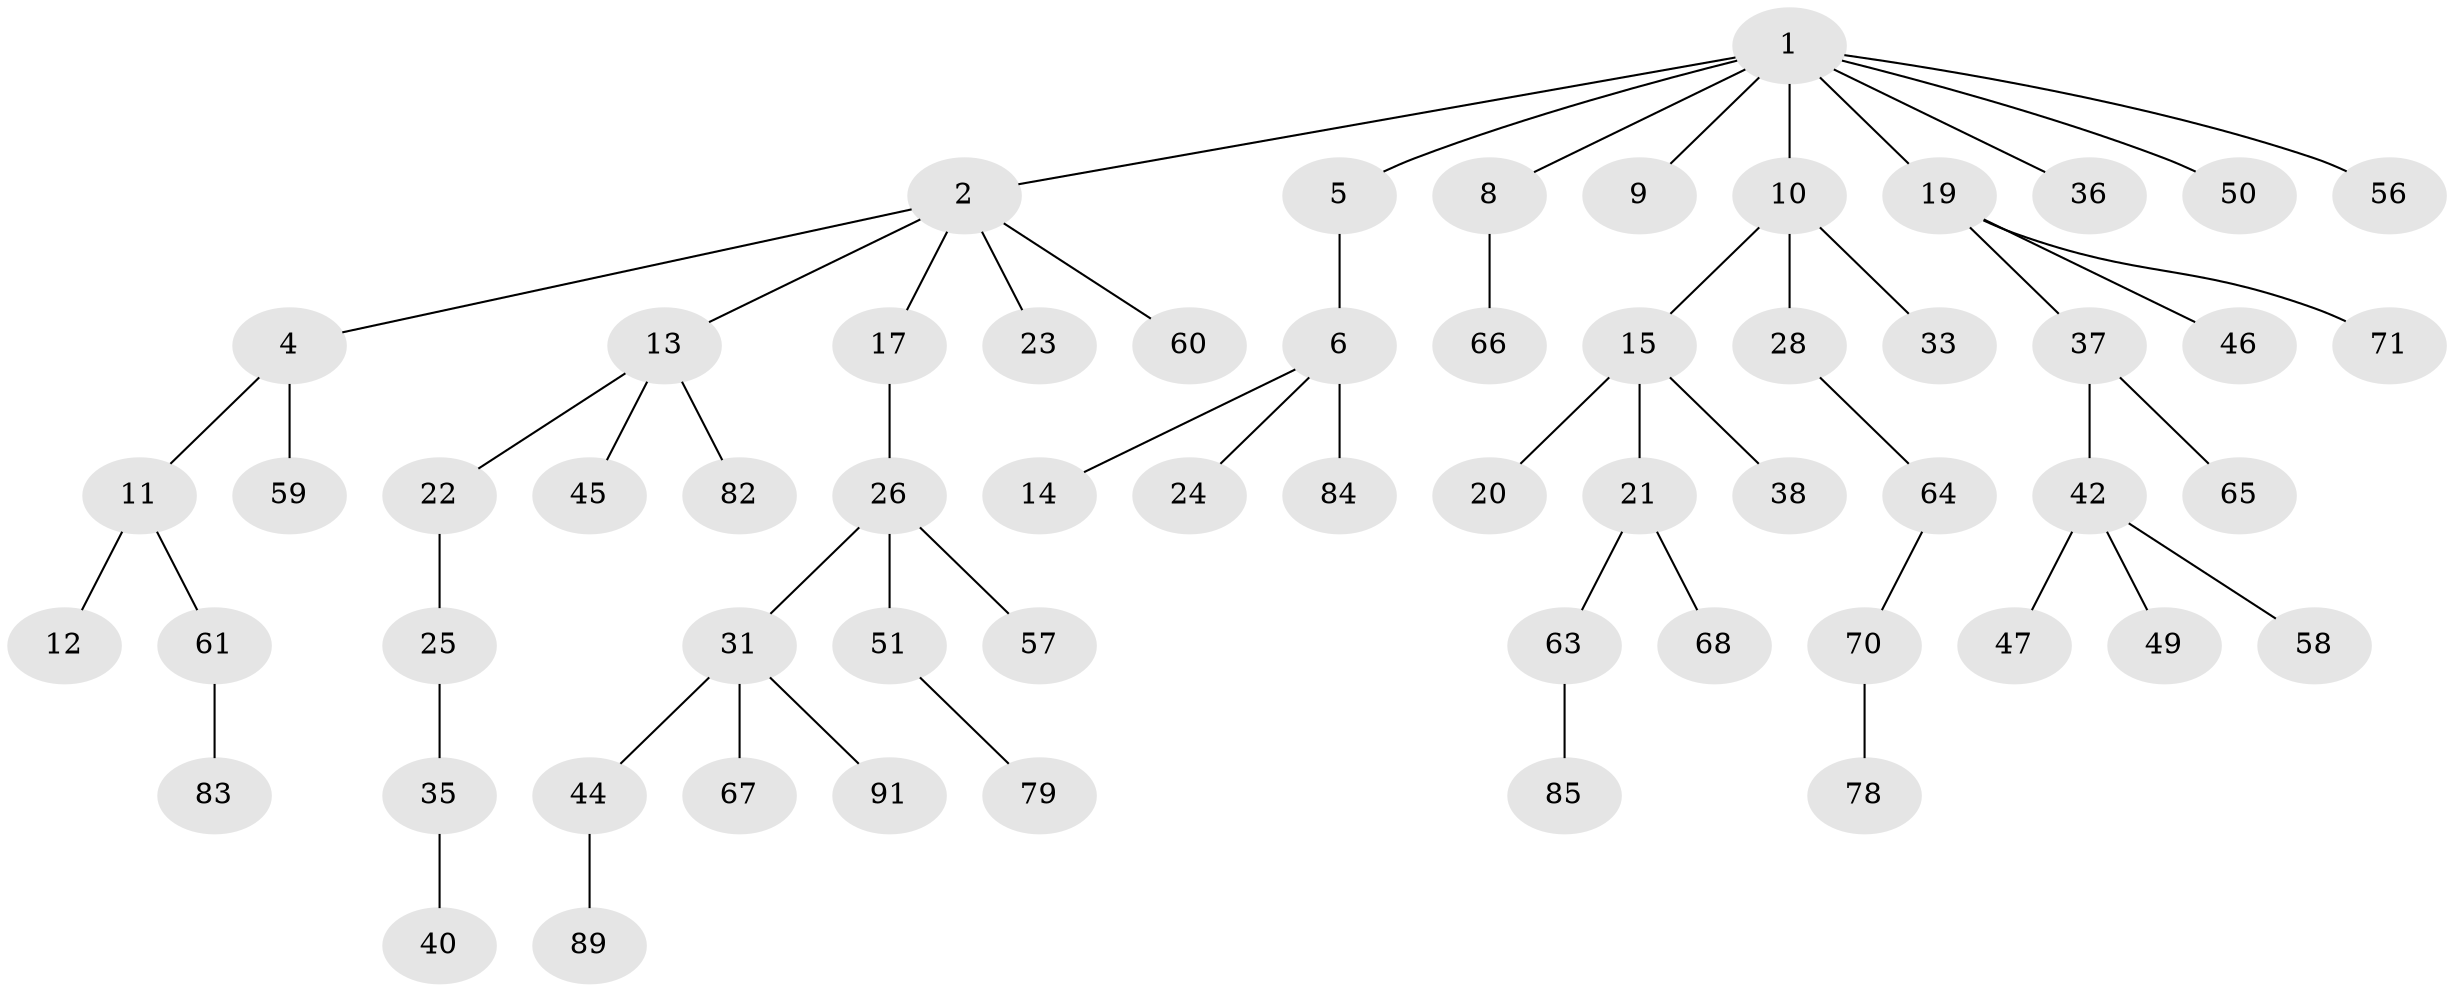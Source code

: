 // original degree distribution, {4: 0.06451612903225806, 6: 0.010752688172043012, 7: 0.010752688172043012, 2: 0.25806451612903225, 3: 0.13978494623655913, 5: 0.03225806451612903, 1: 0.4838709677419355}
// Generated by graph-tools (version 1.1) at 2025/42/03/06/25 10:42:06]
// undirected, 60 vertices, 59 edges
graph export_dot {
graph [start="1"]
  node [color=gray90,style=filled];
  1 [super="+3"];
  2 [super="+16"];
  4 [super="+7"];
  5;
  6 [super="+76"];
  8 [super="+77"];
  9 [super="+34"];
  10 [super="+18"];
  11 [super="+54"];
  12 [super="+27"];
  13 [super="+74"];
  14 [super="+69"];
  15 [super="+39"];
  17;
  19 [super="+75"];
  20 [super="+43"];
  21 [super="+29"];
  22;
  23 [super="+53"];
  24;
  25 [super="+32"];
  26 [super="+30"];
  28 [super="+41"];
  31 [super="+55"];
  33 [super="+72"];
  35 [super="+73"];
  36;
  37;
  38;
  40 [super="+52"];
  42 [super="+48"];
  44;
  45;
  46;
  47 [super="+87"];
  49;
  50 [super="+92"];
  51 [super="+62"];
  56;
  57 [super="+86"];
  58;
  59;
  60;
  61 [super="+93"];
  63 [super="+81"];
  64;
  65;
  66;
  67;
  68;
  70 [super="+80"];
  71;
  78;
  79 [super="+88"];
  82;
  83;
  84;
  85 [super="+90"];
  89;
  91;
  1 -- 2;
  1 -- 9;
  1 -- 19;
  1 -- 50;
  1 -- 56;
  1 -- 36;
  1 -- 5;
  1 -- 8;
  1 -- 10;
  2 -- 4;
  2 -- 13;
  2 -- 17;
  2 -- 60;
  2 -- 23;
  4 -- 11;
  4 -- 59;
  5 -- 6;
  6 -- 14;
  6 -- 24;
  6 -- 84;
  8 -- 66;
  10 -- 15;
  10 -- 28;
  10 -- 33;
  11 -- 12;
  11 -- 61;
  13 -- 22;
  13 -- 45;
  13 -- 82;
  15 -- 20;
  15 -- 21;
  15 -- 38;
  17 -- 26;
  19 -- 37;
  19 -- 46;
  19 -- 71;
  21 -- 68;
  21 -- 63;
  22 -- 25;
  25 -- 35;
  26 -- 57;
  26 -- 51;
  26 -- 31;
  28 -- 64;
  31 -- 44;
  31 -- 67;
  31 -- 91;
  35 -- 40;
  37 -- 42;
  37 -- 65;
  42 -- 47;
  42 -- 49;
  42 -- 58;
  44 -- 89;
  51 -- 79;
  61 -- 83;
  63 -- 85;
  64 -- 70;
  70 -- 78;
}
